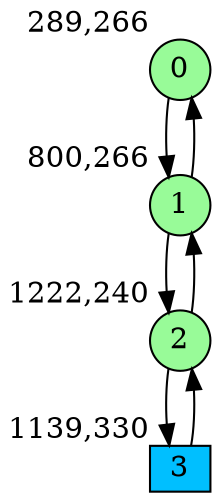 digraph G {
graph [bgcolor=white]
node [shape=circle, style = filled, fillcolor=white,fixedsize=true, width=0.4, height=0.3 ]
0[xlabel="289,266", pos = "0,1!", fillcolor=palegreen ];
1[xlabel="800,266", pos = "7.98438,1!", fillcolor=palegreen ];
2[xlabel="1222,240", pos = "14.5781,1.40625!", fillcolor=palegreen ];
3[xlabel="1139,330", pos = "13.2813,0!", fillcolor=deepskyblue, shape=box ];
0->1 ;
1->0 ;
1->2 ;
2->1 ;
2->3 ;
3->2 ;
}
